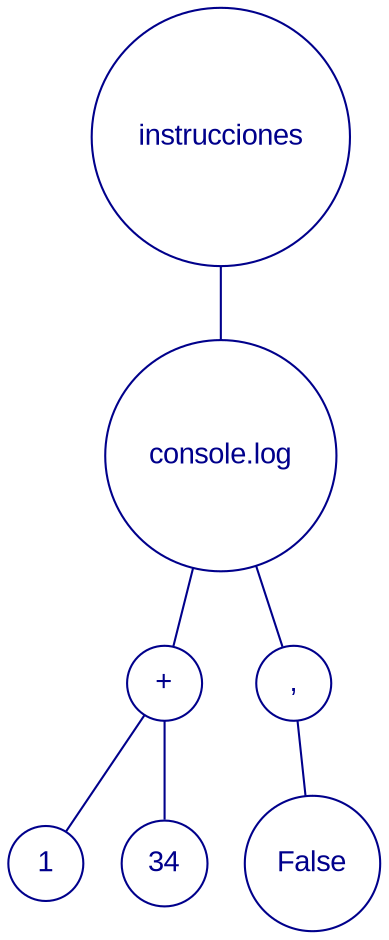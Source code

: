 graph {
	node [color=blue4 fontcolor=blue4 fontname=arial shape=circle]
	edge [color=blue4]
	splines=false
	"b594f8a4-5abd-4e21-85d0-449d8b87351b" [label=instrucciones]
	"08b7fd51-20fa-4461-a976-2f52b3d441d2" [label="+"]
	"8989603f-9206-4870-80a5-0855ac627315" [label=1]
	"11f41984-d083-4978-9c3c-788bf6ddbe50" [label=34]
	"08b7fd51-20fa-4461-a976-2f52b3d441d2" -- "8989603f-9206-4870-80a5-0855ac627315"
	"08b7fd51-20fa-4461-a976-2f52b3d441d2" -- "11f41984-d083-4978-9c3c-788bf6ddbe50"
	"0f943979-1897-4ced-9fc0-17ff2c9a4657" [label=","]
	"ecf957a0-c2fd-4d53-8f3a-22a086330c3c" -- "0f943979-1897-4ced-9fc0-17ff2c9a4657"
	"7a13d519-d743-4c63-94bd-057797a82a1a" [label=False]
	"0f943979-1897-4ced-9fc0-17ff2c9a4657" -- "7a13d519-d743-4c63-94bd-057797a82a1a"
	"ecf957a0-c2fd-4d53-8f3a-22a086330c3c" [label="console.log"]
	"ecf957a0-c2fd-4d53-8f3a-22a086330c3c" -- "08b7fd51-20fa-4461-a976-2f52b3d441d2"
	"b594f8a4-5abd-4e21-85d0-449d8b87351b" -- "ecf957a0-c2fd-4d53-8f3a-22a086330c3c"
}
